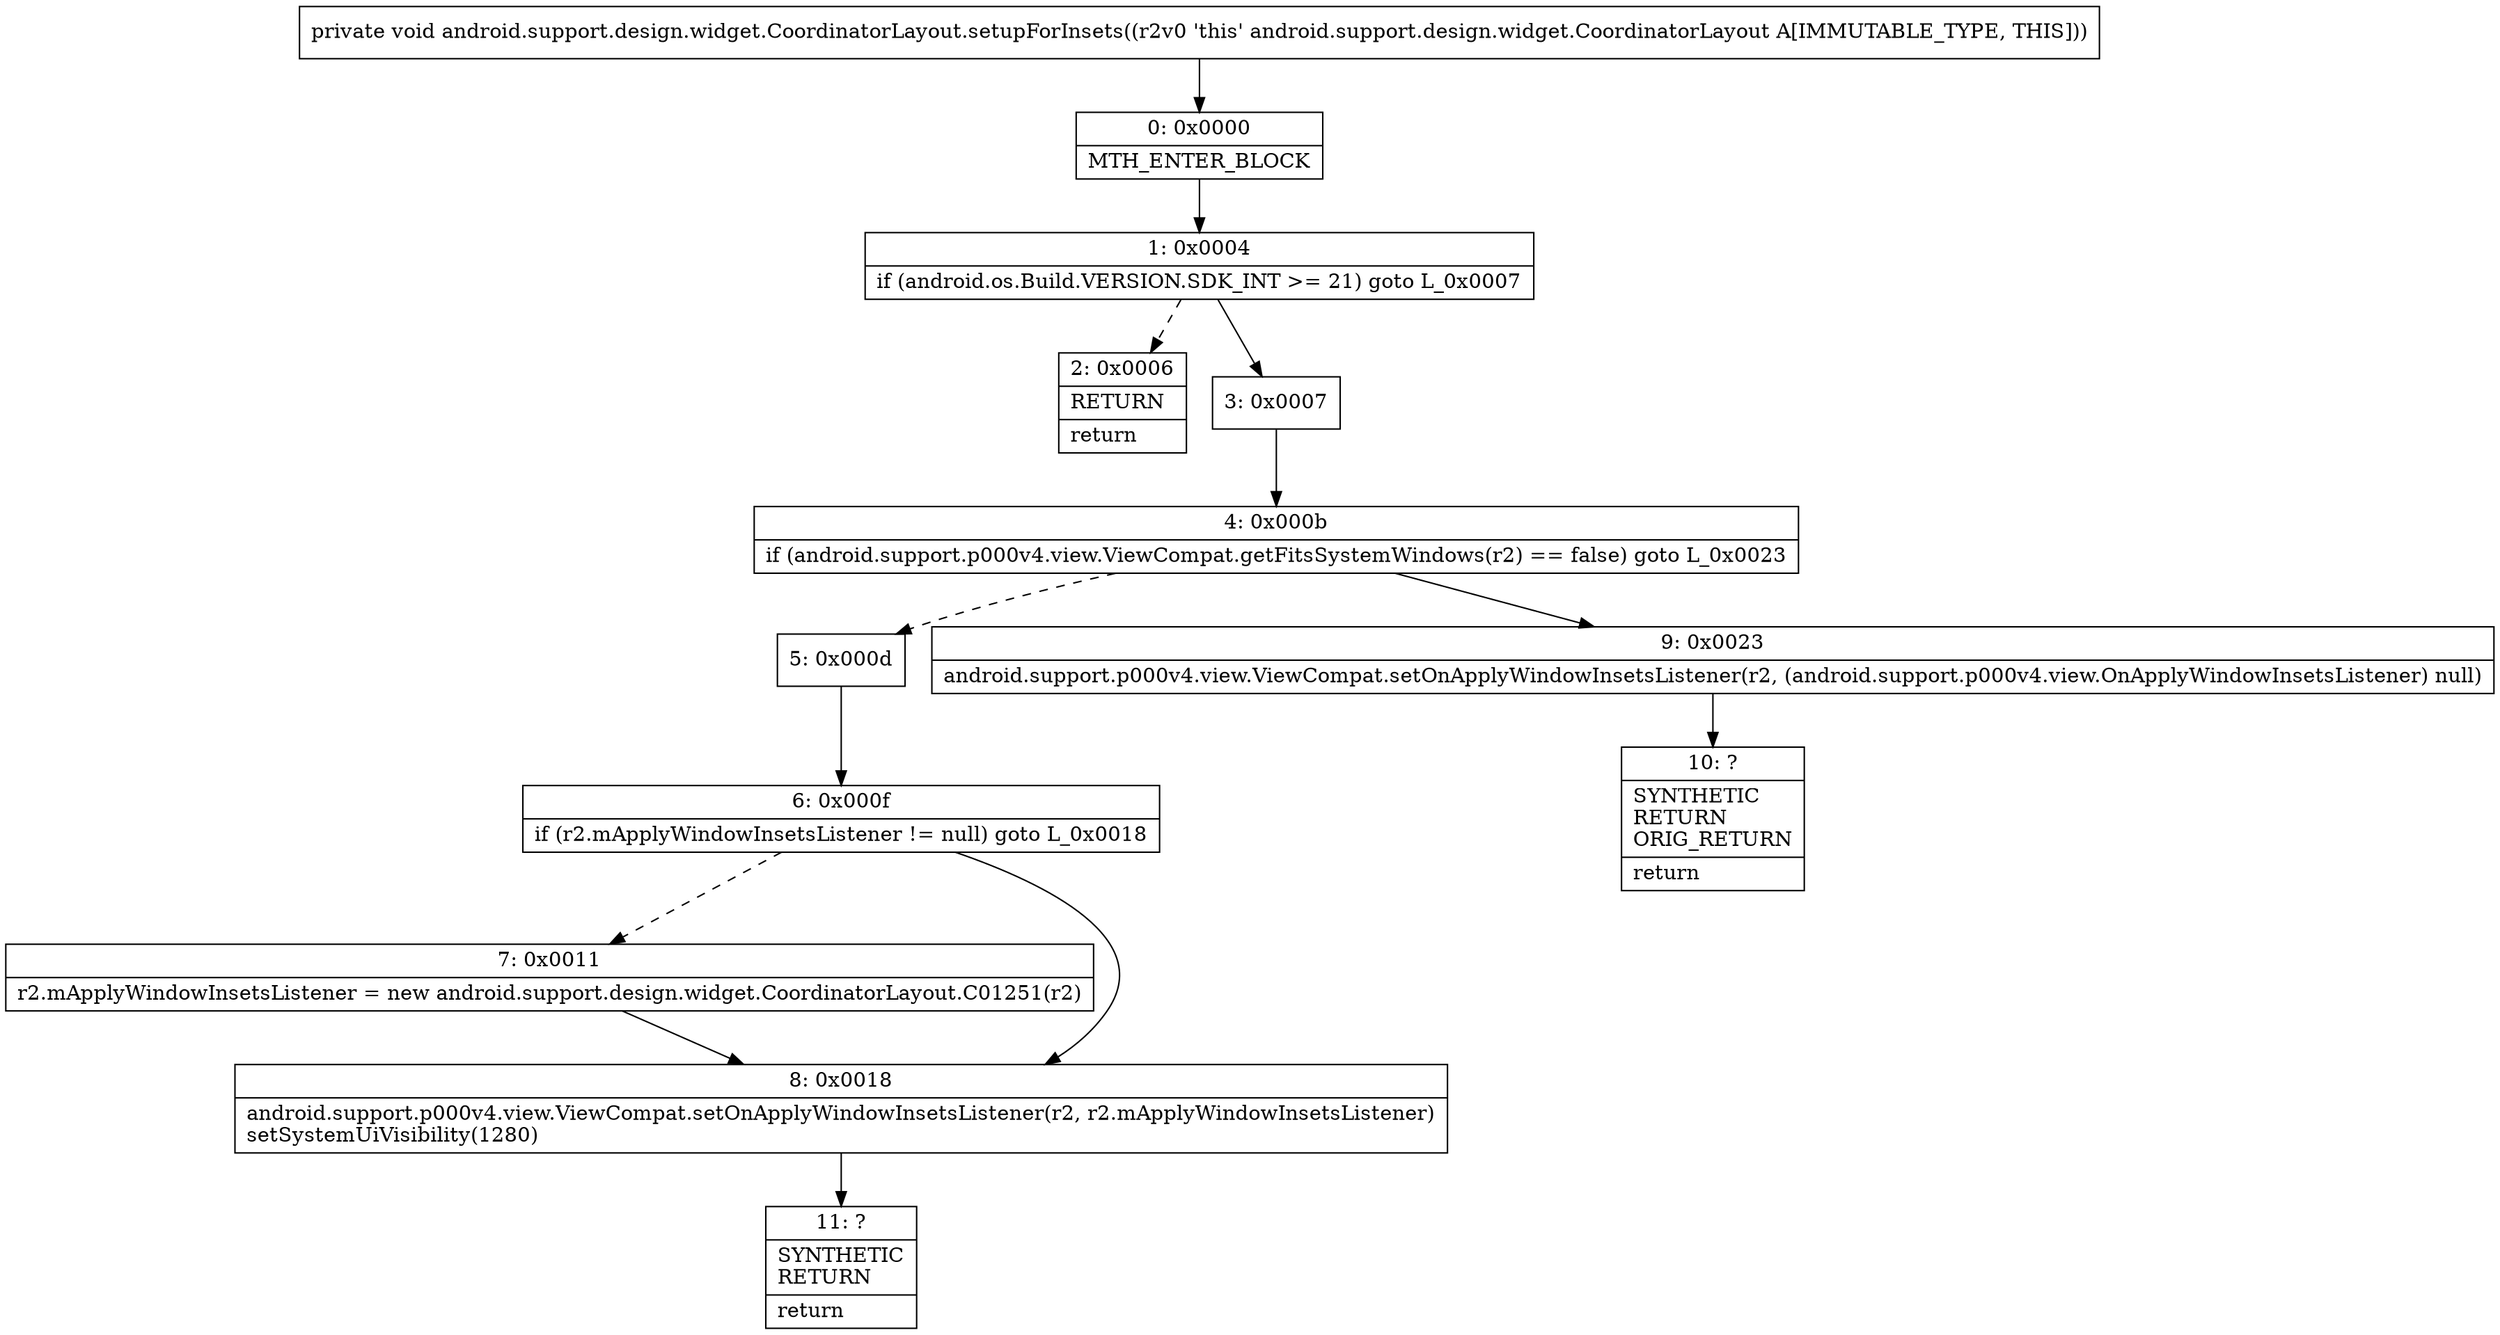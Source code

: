 digraph "CFG forandroid.support.design.widget.CoordinatorLayout.setupForInsets()V" {
Node_0 [shape=record,label="{0\:\ 0x0000|MTH_ENTER_BLOCK\l}"];
Node_1 [shape=record,label="{1\:\ 0x0004|if (android.os.Build.VERSION.SDK_INT \>= 21) goto L_0x0007\l}"];
Node_2 [shape=record,label="{2\:\ 0x0006|RETURN\l|return\l}"];
Node_3 [shape=record,label="{3\:\ 0x0007}"];
Node_4 [shape=record,label="{4\:\ 0x000b|if (android.support.p000v4.view.ViewCompat.getFitsSystemWindows(r2) == false) goto L_0x0023\l}"];
Node_5 [shape=record,label="{5\:\ 0x000d}"];
Node_6 [shape=record,label="{6\:\ 0x000f|if (r2.mApplyWindowInsetsListener != null) goto L_0x0018\l}"];
Node_7 [shape=record,label="{7\:\ 0x0011|r2.mApplyWindowInsetsListener = new android.support.design.widget.CoordinatorLayout.C01251(r2)\l}"];
Node_8 [shape=record,label="{8\:\ 0x0018|android.support.p000v4.view.ViewCompat.setOnApplyWindowInsetsListener(r2, r2.mApplyWindowInsetsListener)\lsetSystemUiVisibility(1280)\l}"];
Node_9 [shape=record,label="{9\:\ 0x0023|android.support.p000v4.view.ViewCompat.setOnApplyWindowInsetsListener(r2, (android.support.p000v4.view.OnApplyWindowInsetsListener) null)\l}"];
Node_10 [shape=record,label="{10\:\ ?|SYNTHETIC\lRETURN\lORIG_RETURN\l|return\l}"];
Node_11 [shape=record,label="{11\:\ ?|SYNTHETIC\lRETURN\l|return\l}"];
MethodNode[shape=record,label="{private void android.support.design.widget.CoordinatorLayout.setupForInsets((r2v0 'this' android.support.design.widget.CoordinatorLayout A[IMMUTABLE_TYPE, THIS])) }"];
MethodNode -> Node_0;
Node_0 -> Node_1;
Node_1 -> Node_2[style=dashed];
Node_1 -> Node_3;
Node_3 -> Node_4;
Node_4 -> Node_5[style=dashed];
Node_4 -> Node_9;
Node_5 -> Node_6;
Node_6 -> Node_7[style=dashed];
Node_6 -> Node_8;
Node_7 -> Node_8;
Node_8 -> Node_11;
Node_9 -> Node_10;
}

